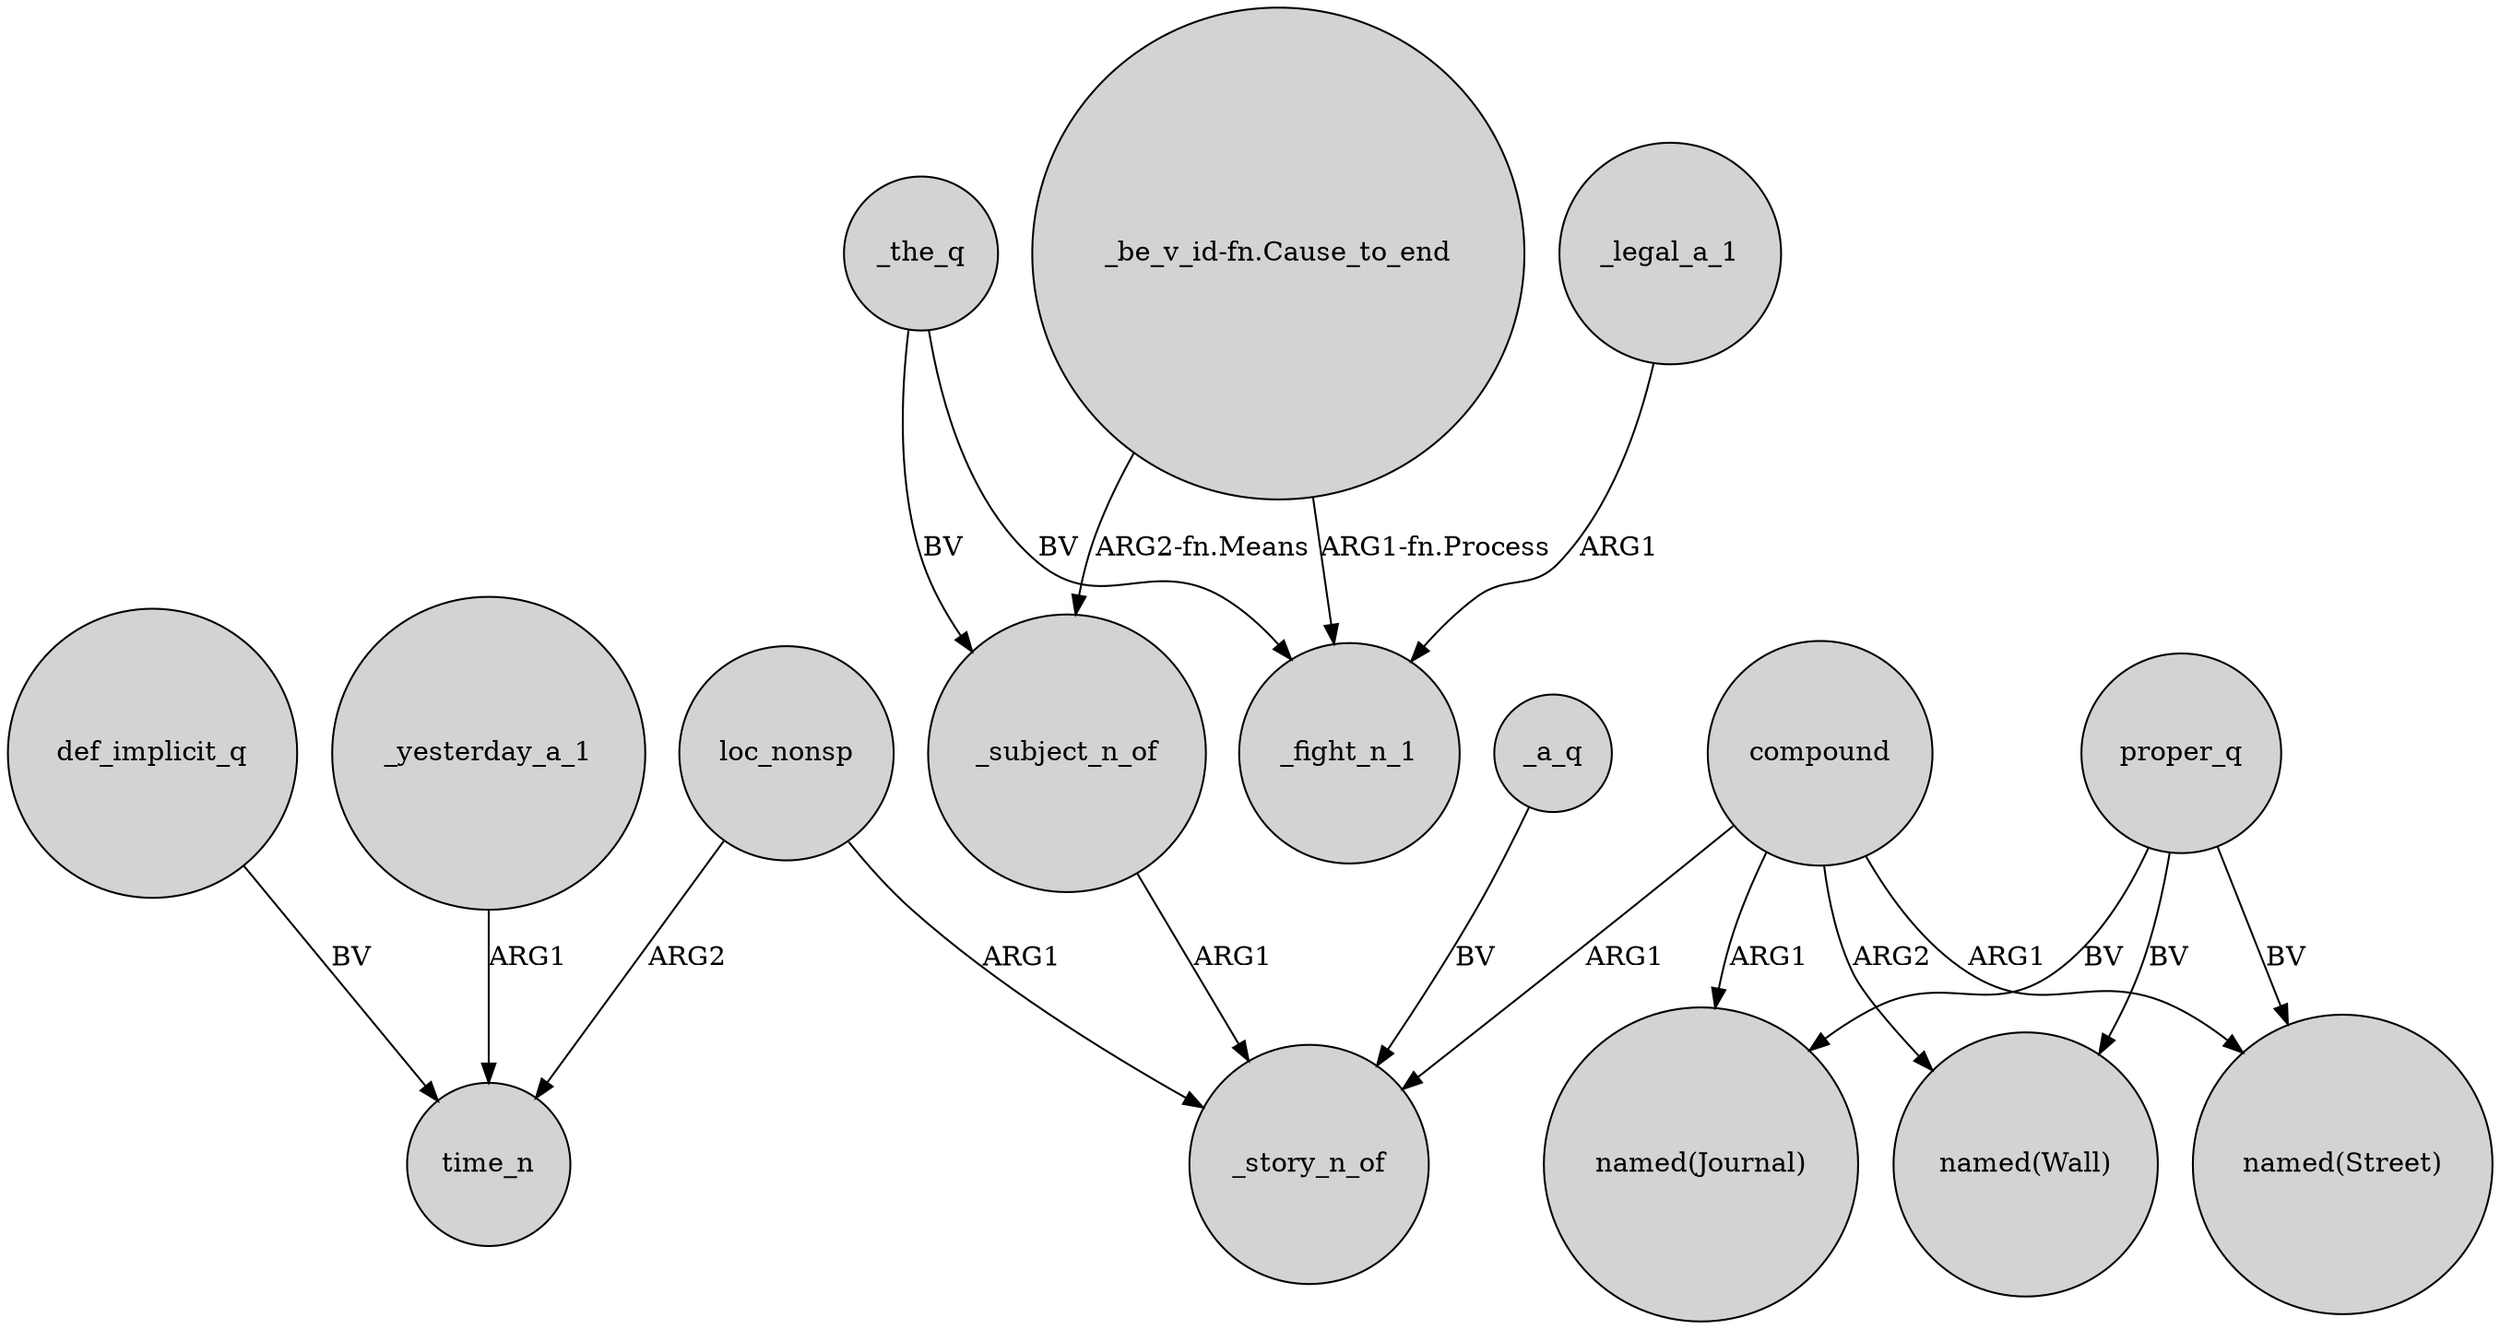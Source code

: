 digraph {
	node [shape=circle style=filled]
	_yesterday_a_1 -> time_n [label=ARG1]
	compound -> "named(Journal)" [label=ARG1]
	_a_q -> _story_n_of [label=BV]
	compound -> "named(Street)" [label=ARG1]
	loc_nonsp -> time_n [label=ARG2]
	_the_q -> _fight_n_1 [label=BV]
	proper_q -> "named(Street)" [label=BV]
	def_implicit_q -> time_n [label=BV]
	compound -> _story_n_of [label=ARG1]
	_legal_a_1 -> _fight_n_1 [label=ARG1]
	loc_nonsp -> _story_n_of [label=ARG1]
	proper_q -> "named(Journal)" [label=BV]
	"_be_v_id-fn.Cause_to_end" -> _subject_n_of [label="ARG2-fn.Means"]
	"_be_v_id-fn.Cause_to_end" -> _fight_n_1 [label="ARG1-fn.Process"]
	compound -> "named(Wall)" [label=ARG2]
	_the_q -> _subject_n_of [label=BV]
	_subject_n_of -> _story_n_of [label=ARG1]
	proper_q -> "named(Wall)" [label=BV]
}
